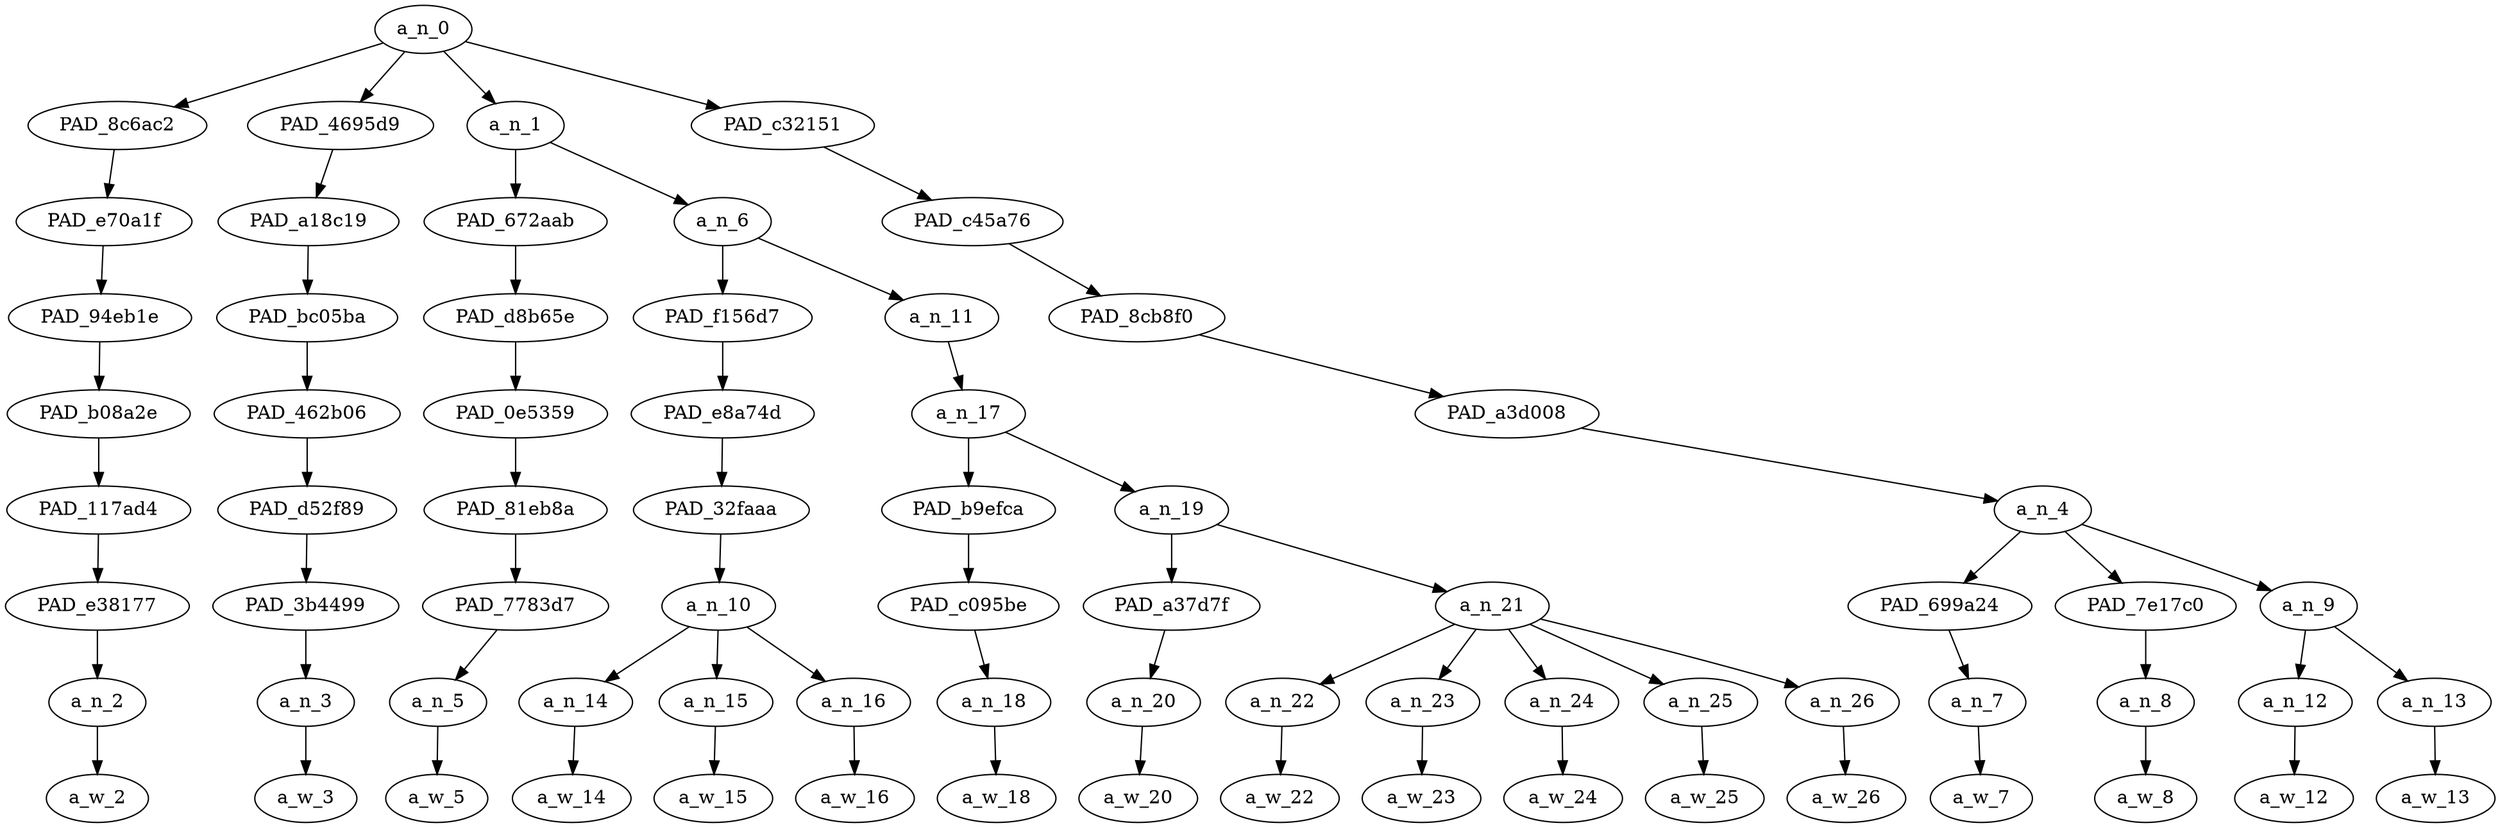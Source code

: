 strict digraph "" {
	a_n_0	[div_dir=1,
		index=0,
		level=8,
		pos="9.744791666666666,8!",
		text_span="[0, 1, 2, 3, 4, 5, 6, 7, 8, 9, 10, 11, 12, 13, 14, 15, 16]",
		value=1.00000001];
	PAD_8c6ac2	[div_dir=1,
		index=1,
		level=7,
		pos="11.0,7!",
		text_span="[11]",
		value=0.03267962];
	a_n_0 -> PAD_8c6ac2;
	PAD_4695d9	[div_dir=1,
		index=2,
		level=7,
		pos="12.0,7!",
		text_span="[12]",
		value=0.02966992];
	a_n_0 -> PAD_4695d9;
	a_n_1	[div_dir=1,
		index=0,
		level=7,
		pos="1.8125,7!",
		text_span="[0, 1, 2, 3, 4, 5, 6, 7, 8, 9, 10]",
		value=0.78230354];
	a_n_0 -> a_n_1;
	PAD_c32151	[div_dir=1,
		index=3,
		level=7,
		pos="14.166666666666666,7!",
		text_span="[13, 14, 15, 16]",
		value=0.15503905];
	a_n_0 -> PAD_c32151;
	PAD_e70a1f	[div_dir=1,
		index=2,
		level=6,
		pos="11.0,6!",
		text_span="[11]",
		value=0.03267962];
	PAD_8c6ac2 -> PAD_e70a1f;
	PAD_94eb1e	[div_dir=1,
		index=3,
		level=5,
		pos="11.0,5!",
		text_span="[11]",
		value=0.03267962];
	PAD_e70a1f -> PAD_94eb1e;
	PAD_b08a2e	[div_dir=1,
		index=3,
		level=4,
		pos="11.0,4!",
		text_span="[11]",
		value=0.03267962];
	PAD_94eb1e -> PAD_b08a2e;
	PAD_117ad4	[div_dir=1,
		index=4,
		level=3,
		pos="11.0,3!",
		text_span="[11]",
		value=0.03267962];
	PAD_b08a2e -> PAD_117ad4;
	PAD_e38177	[div_dir=1,
		index=5,
		level=2,
		pos="11.0,2!",
		text_span="[11]",
		value=0.03267962];
	PAD_117ad4 -> PAD_e38177;
	a_n_2	[div_dir=1,
		index=11,
		level=1,
		pos="11.0,1!",
		text_span="[11]",
		value=0.03267962];
	PAD_e38177 -> a_n_2;
	a_w_2	[div_dir=0,
		index=11,
		level=0,
		pos="11,0!",
		text_span="[11]",
		value=i];
	a_n_2 -> a_w_2;
	PAD_a18c19	[div_dir=1,
		index=3,
		level=6,
		pos="12.0,6!",
		text_span="[12]",
		value=0.02966992];
	PAD_4695d9 -> PAD_a18c19;
	PAD_bc05ba	[div_dir=1,
		index=4,
		level=5,
		pos="12.0,5!",
		text_span="[12]",
		value=0.02966992];
	PAD_a18c19 -> PAD_bc05ba;
	PAD_462b06	[div_dir=1,
		index=4,
		level=4,
		pos="12.0,4!",
		text_span="[12]",
		value=0.02966992];
	PAD_bc05ba -> PAD_462b06;
	PAD_d52f89	[div_dir=1,
		index=5,
		level=3,
		pos="12.0,3!",
		text_span="[12]",
		value=0.02966992];
	PAD_462b06 -> PAD_d52f89;
	PAD_3b4499	[div_dir=1,
		index=6,
		level=2,
		pos="12.0,2!",
		text_span="[12]",
		value=0.02966992];
	PAD_d52f89 -> PAD_3b4499;
	a_n_3	[div_dir=1,
		index=12,
		level=1,
		pos="12.0,1!",
		text_span="[12]",
		value=0.02966992];
	PAD_3b4499 -> a_n_3;
	a_w_3	[div_dir=0,
		index=12,
		level=0,
		pos="12,0!",
		text_span="[12]",
		value=already];
	a_n_3 -> a_w_3;
	PAD_672aab	[div_dir=-1,
		index=0,
		level=6,
		pos="0.0,6!",
		text_span="[0]",
		value=0.04937713];
	a_n_1 -> PAD_672aab;
	a_n_6	[div_dir=1,
		index=1,
		level=6,
		pos="3.625,6!",
		text_span="[1, 2, 3, 4, 5, 6, 7, 8, 9, 10]",
		value=0.73278409];
	a_n_1 -> a_n_6;
	PAD_d8b65e	[div_dir=-1,
		index=0,
		level=5,
		pos="0.0,5!",
		text_span="[0]",
		value=0.04937713];
	PAD_672aab -> PAD_d8b65e;
	PAD_0e5359	[div_dir=-1,
		index=0,
		level=4,
		pos="0.0,4!",
		text_span="[0]",
		value=0.04937713];
	PAD_d8b65e -> PAD_0e5359;
	PAD_81eb8a	[div_dir=-1,
		index=0,
		level=3,
		pos="0.0,3!",
		text_span="[0]",
		value=0.04937713];
	PAD_0e5359 -> PAD_81eb8a;
	PAD_7783d7	[div_dir=-1,
		index=0,
		level=2,
		pos="0.0,2!",
		text_span="[0]",
		value=0.04937713];
	PAD_81eb8a -> PAD_7783d7;
	a_n_5	[div_dir=-1,
		index=0,
		level=1,
		pos="0.0,1!",
		text_span="[0]",
		value=0.04937713];
	PAD_7783d7 -> a_n_5;
	a_w_5	[div_dir=0,
		index=0,
		level=0,
		pos="0,0!",
		text_span="[0]",
		value=for];
	a_n_5 -> a_w_5;
	PAD_f156d7	[div_dir=1,
		index=1,
		level=5,
		pos="2.0,5!",
		text_span="[1, 2, 3]",
		value=0.36004846];
	a_n_6 -> PAD_f156d7;
	a_n_11	[div_dir=1,
		index=2,
		level=5,
		pos="5.25,5!",
		text_span="[4, 5, 6, 7, 8, 9, 10]",
		value=0.37257408];
	a_n_6 -> a_n_11;
	PAD_e8a74d	[div_dir=1,
		index=1,
		level=4,
		pos="2.0,4!",
		text_span="[1, 2, 3]",
		value=0.36004846];
	PAD_f156d7 -> PAD_e8a74d;
	PAD_32faaa	[div_dir=1,
		index=1,
		level=3,
		pos="2.0,3!",
		text_span="[1, 2, 3]",
		value=0.36004846];
	PAD_e8a74d -> PAD_32faaa;
	a_n_10	[div_dir=1,
		index=1,
		level=2,
		pos="2.0,2!",
		text_span="[1, 2, 3]",
		value=0.36004846];
	PAD_32faaa -> a_n_10;
	a_n_14	[div_dir=1,
		index=1,
		level=1,
		pos="1.0,1!",
		text_span="[1]",
		value=0.06067539];
	a_n_10 -> a_n_14;
	a_n_15	[div_dir=-1,
		index=2,
		level=1,
		pos="2.0,1!",
		text_span="[2]",
		value=0.19734709];
	a_n_10 -> a_n_15;
	a_n_16	[div_dir=1,
		index=3,
		level=1,
		pos="3.0,1!",
		text_span="[3]",
		value=0.10194101];
	a_n_10 -> a_n_16;
	a_w_14	[div_dir=0,
		index=1,
		level=0,
		pos="1,0!",
		text_span="[1]",
		value=the];
	a_n_14 -> a_w_14;
	a_w_15	[div_dir=0,
		index=2,
		level=0,
		pos="2,0!",
		text_span="[2]",
		value=queer];
	a_n_15 -> a_w_15;
	a_w_16	[div_dir=0,
		index=3,
		level=0,
		pos="3,0!",
		text_span="[3]",
		value=readers];
	a_n_16 -> a_w_16;
	a_n_17	[div_dir=1,
		index=2,
		level=4,
		pos="5.25,4!",
		text_span="[4, 5, 6, 7, 8, 9, 10]",
		value=0.37243668];
	a_n_11 -> a_n_17;
	PAD_b9efca	[div_dir=1,
		index=2,
		level=3,
		pos="4.0,3!",
		text_span="[4]",
		value=0.03960990];
	a_n_17 -> PAD_b9efca;
	a_n_19	[div_dir=1,
		index=3,
		level=3,
		pos="6.5,3!",
		text_span="[5, 6, 7, 8, 9, 10]",
		value=0.33268939];
	a_n_17 -> a_n_19;
	PAD_c095be	[div_dir=1,
		index=2,
		level=2,
		pos="4.0,2!",
		text_span="[4]",
		value=0.03960990];
	PAD_b9efca -> PAD_c095be;
	a_n_18	[div_dir=1,
		index=4,
		level=1,
		pos="4.0,1!",
		text_span="[4]",
		value=0.03960990];
	PAD_c095be -> a_n_18;
	a_w_18	[div_dir=0,
		index=4,
		level=0,
		pos="4,0!",
		text_span="[4]",
		value=you];
	a_n_18 -> a_w_18;
	PAD_a37d7f	[div_dir=-1,
		index=3,
		level=2,
		pos="5.0,2!",
		text_span="[5]",
		value=0.04371006];
	a_n_19 -> PAD_a37d7f;
	a_n_21	[div_dir=1,
		index=4,
		level=2,
		pos="8.0,2!",
		text_span="[6, 7, 8, 9, 10]",
		value=0.28883391];
	a_n_19 -> a_n_21;
	a_n_20	[div_dir=-1,
		index=5,
		level=1,
		pos="5.0,1!",
		text_span="[5]",
		value=0.04371006];
	PAD_a37d7f -> a_n_20;
	a_w_20	[div_dir=0,
		index=5,
		level=0,
		pos="5,0!",
		text_span="[5]",
		value=deserve];
	a_n_20 -> a_w_20;
	a_n_22	[div_dir=-1,
		index=6,
		level=1,
		pos="6.0,1!",
		text_span="[6]",
		value=0.03293196];
	a_n_21 -> a_n_22;
	a_n_23	[div_dir=1,
		index=7,
		level=1,
		pos="7.0,1!",
		text_span="[7]",
		value=0.05404259];
	a_n_21 -> a_n_23;
	a_n_24	[div_dir=1,
		index=8,
		level=1,
		pos="8.0,1!",
		text_span="[8]",
		value=0.05334726];
	a_n_21 -> a_n_24;
	a_n_25	[div_dir=1,
		index=9,
		level=1,
		pos="9.0,1!",
		text_span="[9]",
		value=0.09231986];
	a_n_21 -> a_n_25;
	a_n_26	[div_dir=-1,
		index=10,
		level=1,
		pos="10.0,1!",
		text_span="[10]",
		value=0.05600864];
	a_n_21 -> a_n_26;
	a_w_22	[div_dir=0,
		index=6,
		level=0,
		pos="6,0!",
		text_span="[6]",
		value=every];
	a_n_22 -> a_w_22;
	a_w_23	[div_dir=0,
		index=7,
		level=0,
		pos="7,0!",
		text_span="[7]",
		value=adventure];
	a_n_23 -> a_w_23;
	a_w_24	[div_dir=0,
		index=8,
		level=0,
		pos="8,0!",
		text_span="[8]",
		value=nina];
	a_n_24 -> a_w_24;
	a_w_25	[div_dir=0,
		index=9,
		level=0,
		pos="9,0!",
		text_span="[9]",
		value=varela];
	a_n_25 -> a_w_25;
	a_w_26	[div_dir=0,
		index=10,
		level=0,
		pos="10,0!",
		text_span="[10]",
		value=baby];
	a_n_26 -> a_w_26;
	PAD_c45a76	[div_dir=1,
		index=4,
		level=6,
		pos="14.166666666666666,6!",
		text_span="[13, 14, 15, 16]",
		value=0.15503905];
	PAD_c32151 -> PAD_c45a76;
	PAD_8cb8f0	[div_dir=1,
		index=5,
		level=5,
		pos="14.166666666666666,5!",
		text_span="[13, 14, 15, 16]",
		value=0.15503905];
	PAD_c45a76 -> PAD_8cb8f0;
	PAD_a3d008	[div_dir=1,
		index=5,
		level=4,
		pos="14.166666666666666,4!",
		text_span="[13, 14, 15, 16]",
		value=0.15503905];
	PAD_8cb8f0 -> PAD_a3d008;
	a_n_4	[div_dir=1,
		index=6,
		level=3,
		pos="14.166666666666666,3!",
		text_span="[13, 14, 15, 16]",
		value=0.15503905];
	PAD_a3d008 -> a_n_4;
	PAD_699a24	[div_dir=1,
		index=7,
		level=2,
		pos="13.0,2!",
		text_span="[13]",
		value=0.03979809];
	a_n_4 -> PAD_699a24;
	PAD_7e17c0	[div_dir=1,
		index=8,
		level=2,
		pos="14.0,2!",
		text_span="[14]",
		value=0.06119259];
	a_n_4 -> PAD_7e17c0;
	a_n_9	[div_dir=1,
		index=9,
		level=2,
		pos="15.5,2!",
		text_span="[15, 16]",
		value=0.05372147];
	a_n_4 -> a_n_9;
	a_n_7	[div_dir=1,
		index=13,
		level=1,
		pos="13.0,1!",
		text_span="[13]",
		value=0.03979809];
	PAD_699a24 -> a_n_7;
	a_w_7	[div_dir=0,
		index=13,
		level=0,
		pos="13,0!",
		text_span="[13]",
		value=love];
	a_n_7 -> a_w_7;
	a_n_8	[div_dir=1,
		index=14,
		level=1,
		pos="14.0,1!",
		text_span="[14]",
		value=0.06119259];
	PAD_7e17c0 -> a_n_8;
	a_w_8	[div_dir=0,
		index=14,
		level=0,
		pos="14,0!",
		text_span="[14]",
		value=u];
	a_n_8 -> a_w_8;
	a_n_12	[div_dir=1,
		index=15,
		level=1,
		pos="15.0,1!",
		text_span="[15]",
		value=0.02478718];
	a_n_9 -> a_n_12;
	a_n_13	[div_dir=1,
		index=16,
		level=1,
		pos="16.0,1!",
		text_span="[16]",
		value=0.02883723];
	a_n_9 -> a_n_13;
	a_w_12	[div_dir=0,
		index=15,
		level=0,
		pos="15,0!",
		text_span="[15]",
		value=so];
	a_n_12 -> a_w_12;
	a_w_13	[div_dir=0,
		index=16,
		level=0,
		pos="16,0!",
		text_span="[16]",
		value=much];
	a_n_13 -> a_w_13;
}
